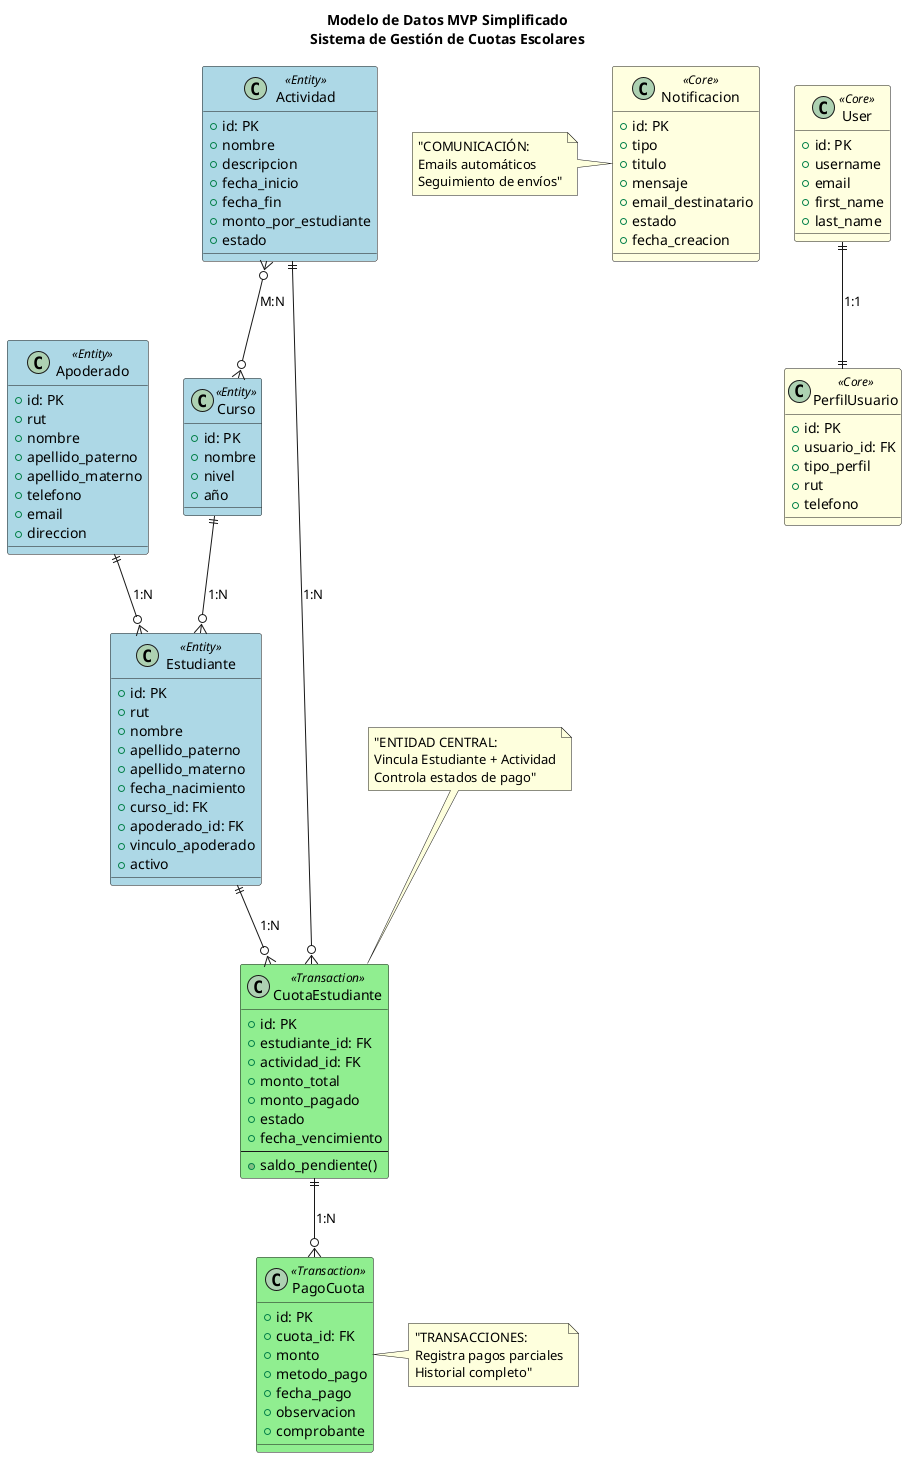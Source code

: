 @startuml ModeloDatos_MVP_Simplificado

title Modelo de Datos MVP Simplificado\nSistema de Gestión de Cuotas Escolares

' Configuración de estilo
skinparam class {
    BackgroundColor<<Entity>> LightBlue
    BackgroundColor<<Core>> LightYellow
    BackgroundColor<<Transaction>> LightGreen
}

' ENTIDADES PRINCIPALES
class User <<Core>> {
    + id: PK
    + username
    + email
    + first_name
    + last_name
}

class PerfilUsuario <<Core>> {
    + id: PK
    + usuario_id: FK
    + tipo_perfil
    + rut
    + telefono
}

class Apoderado <<Entity>> {
    + id: PK
    + rut
    + nombre
    + apellido_paterno
    + apellido_materno
    + telefono
    + email
    + direccion
}

class Estudiante <<Entity>> {
    + id: PK
    + rut
    + nombre
    + apellido_paterno
    + apellido_materno
    + fecha_nacimiento
    + curso_id: FK
    + apoderado_id: FK
    + vinculo_apoderado
    + activo
}

class Curso <<Entity>> {
    + id: PK
    + nombre
    + nivel
    + año
}

class Actividad <<Entity>> {
    + id: PK
    + nombre
    + descripcion
    + fecha_inicio
    + fecha_fin
    + monto_por_estudiante
    + estado
}

class CuotaEstudiante <<Transaction>> {
    + id: PK
    + estudiante_id: FK
    + actividad_id: FK
    + monto_total
    + monto_pagado
    + estado
    + fecha_vencimiento
    --
    + saldo_pendiente()
}

class PagoCuota <<Transaction>> {
    + id: PK
    + cuota_id: FK
    + monto
    + metodo_pago
    + fecha_pago
    + observacion
    + comprobante
}

class Notificacion <<Core>> {
    + id: PK
    + tipo
    + titulo
    + mensaje
    + email_destinatario
    + estado
    + fecha_creacion
}

' RELACIONES PRINCIPALES
User ||--|| PerfilUsuario : "1:1"
Apoderado ||--o{ Estudiante : "1:N"
Curso ||--o{ Estudiante : "1:N"
Actividad }o--o{ Curso : "M:N"
Estudiante ||--o{ CuotaEstudiante : "1:N"
Actividad ||--o{ CuotaEstudiante : "1:N"
CuotaEstudiante ||--o{ PagoCuota : "1:N"

' FLUJO DE NEGOCIO
note top of CuotaEstudiante : "ENTIDAD CENTRAL:\nVincula Estudiante + Actividad\nControla estados de pago"

note right of PagoCuota : "TRANSACCIONES:\nRegistra pagos parciales\nHistorial completo"

note left of Notificacion : "COMUNICACIÓN:\nEmails automáticos\nSeguimiento de envíos"

@enduml
